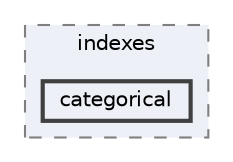 digraph "env/lib/python3.12/site-packages/pandas/tests/indexes/categorical"
{
 // LATEX_PDF_SIZE
  bgcolor="transparent";
  edge [fontname=Helvetica,fontsize=10,labelfontname=Helvetica,labelfontsize=10];
  node [fontname=Helvetica,fontsize=10,shape=box,height=0.2,width=0.4];
  compound=true
  subgraph clusterdir_399a6bfa8584bb7d5da8f2b2efb8afd8 {
    graph [ bgcolor="#edf0f7", pencolor="grey50", label="indexes", fontname=Helvetica,fontsize=10 style="filled,dashed", URL="dir_399a6bfa8584bb7d5da8f2b2efb8afd8.html",tooltip=""]
  dir_6a1a6a88e33ea43baa2878cb50c221e4 [label="categorical", fillcolor="#edf0f7", color="grey25", style="filled,bold", URL="dir_6a1a6a88e33ea43baa2878cb50c221e4.html",tooltip=""];
  }
}
